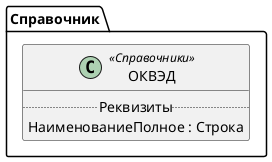 ﻿@startuml КлассификаторВидовЭкономическойДеятельности
'!include templates.wsd
'..\include templates.wsd
class Справочник.КлассификаторВидовЭкономическойДеятельности as "ОКВЭД" <<Справочники>>
{
..Реквизиты..
НаименованиеПолное : Строка
}
@enduml
